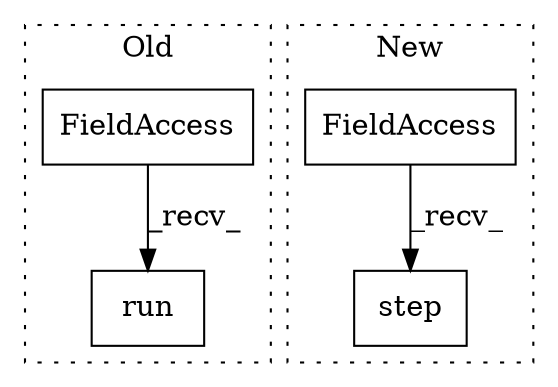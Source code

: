 digraph G {
subgraph cluster0 {
1 [label="run" a="32" s="9943,9988" l="4,1" shape="box"];
4 [label="FieldAccess" a="22" s="9938" l="4" shape="box"];
label = "Old";
style="dotted";
}
subgraph cluster1 {
2 [label="step" a="32" s="9563,9569" l="5,1" shape="box"];
3 [label="FieldAccess" a="22" s="9559" l="3" shape="box"];
label = "New";
style="dotted";
}
3 -> 2 [label="_recv_"];
4 -> 1 [label="_recv_"];
}